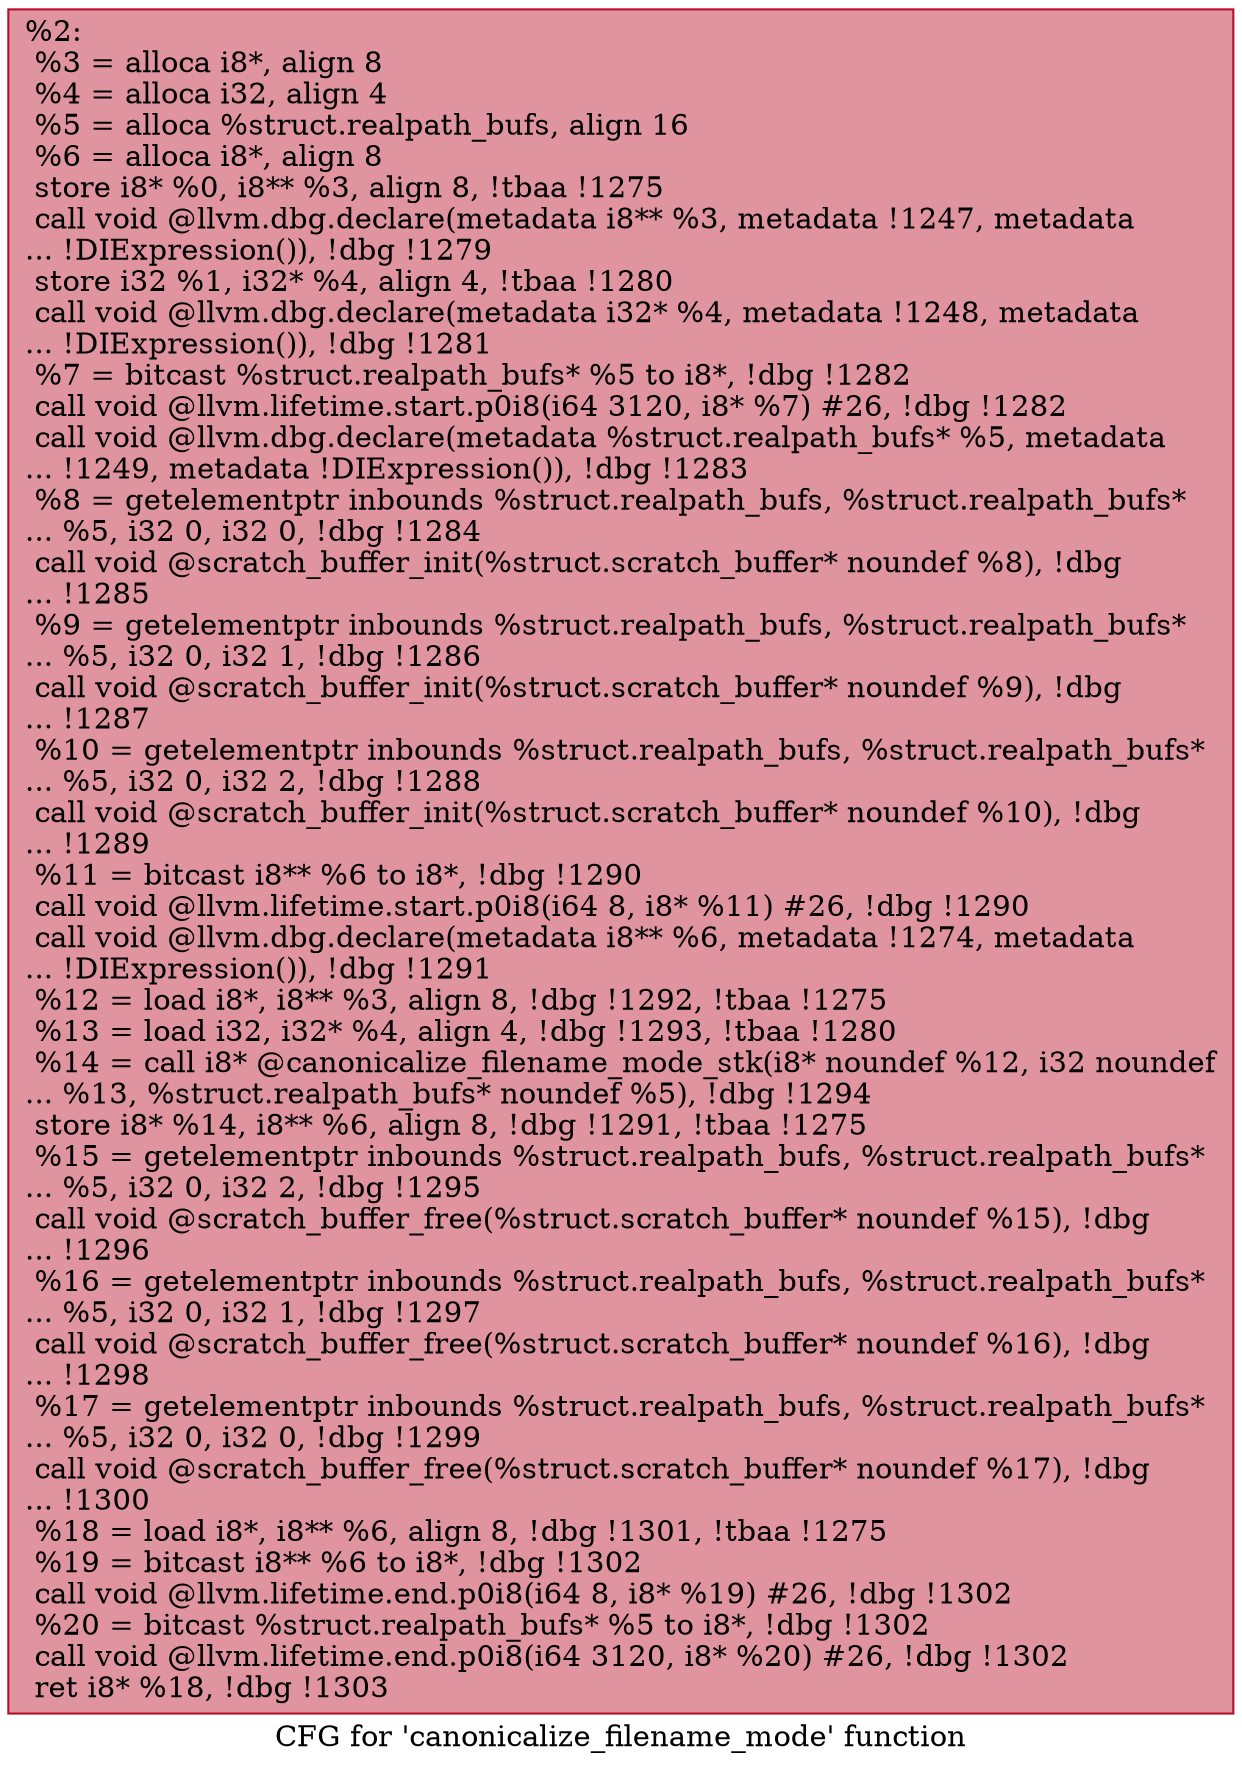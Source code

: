 digraph "CFG for 'canonicalize_filename_mode' function" {
	label="CFG for 'canonicalize_filename_mode' function";

	Node0x115d9c0 [shape=record,color="#b70d28ff", style=filled, fillcolor="#b70d2870",label="{%2:\l  %3 = alloca i8*, align 8\l  %4 = alloca i32, align 4\l  %5 = alloca %struct.realpath_bufs, align 16\l  %6 = alloca i8*, align 8\l  store i8* %0, i8** %3, align 8, !tbaa !1275\l  call void @llvm.dbg.declare(metadata i8** %3, metadata !1247, metadata\l... !DIExpression()), !dbg !1279\l  store i32 %1, i32* %4, align 4, !tbaa !1280\l  call void @llvm.dbg.declare(metadata i32* %4, metadata !1248, metadata\l... !DIExpression()), !dbg !1281\l  %7 = bitcast %struct.realpath_bufs* %5 to i8*, !dbg !1282\l  call void @llvm.lifetime.start.p0i8(i64 3120, i8* %7) #26, !dbg !1282\l  call void @llvm.dbg.declare(metadata %struct.realpath_bufs* %5, metadata\l... !1249, metadata !DIExpression()), !dbg !1283\l  %8 = getelementptr inbounds %struct.realpath_bufs, %struct.realpath_bufs*\l... %5, i32 0, i32 0, !dbg !1284\l  call void @scratch_buffer_init(%struct.scratch_buffer* noundef %8), !dbg\l... !1285\l  %9 = getelementptr inbounds %struct.realpath_bufs, %struct.realpath_bufs*\l... %5, i32 0, i32 1, !dbg !1286\l  call void @scratch_buffer_init(%struct.scratch_buffer* noundef %9), !dbg\l... !1287\l  %10 = getelementptr inbounds %struct.realpath_bufs, %struct.realpath_bufs*\l... %5, i32 0, i32 2, !dbg !1288\l  call void @scratch_buffer_init(%struct.scratch_buffer* noundef %10), !dbg\l... !1289\l  %11 = bitcast i8** %6 to i8*, !dbg !1290\l  call void @llvm.lifetime.start.p0i8(i64 8, i8* %11) #26, !dbg !1290\l  call void @llvm.dbg.declare(metadata i8** %6, metadata !1274, metadata\l... !DIExpression()), !dbg !1291\l  %12 = load i8*, i8** %3, align 8, !dbg !1292, !tbaa !1275\l  %13 = load i32, i32* %4, align 4, !dbg !1293, !tbaa !1280\l  %14 = call i8* @canonicalize_filename_mode_stk(i8* noundef %12, i32 noundef\l... %13, %struct.realpath_bufs* noundef %5), !dbg !1294\l  store i8* %14, i8** %6, align 8, !dbg !1291, !tbaa !1275\l  %15 = getelementptr inbounds %struct.realpath_bufs, %struct.realpath_bufs*\l... %5, i32 0, i32 2, !dbg !1295\l  call void @scratch_buffer_free(%struct.scratch_buffer* noundef %15), !dbg\l... !1296\l  %16 = getelementptr inbounds %struct.realpath_bufs, %struct.realpath_bufs*\l... %5, i32 0, i32 1, !dbg !1297\l  call void @scratch_buffer_free(%struct.scratch_buffer* noundef %16), !dbg\l... !1298\l  %17 = getelementptr inbounds %struct.realpath_bufs, %struct.realpath_bufs*\l... %5, i32 0, i32 0, !dbg !1299\l  call void @scratch_buffer_free(%struct.scratch_buffer* noundef %17), !dbg\l... !1300\l  %18 = load i8*, i8** %6, align 8, !dbg !1301, !tbaa !1275\l  %19 = bitcast i8** %6 to i8*, !dbg !1302\l  call void @llvm.lifetime.end.p0i8(i64 8, i8* %19) #26, !dbg !1302\l  %20 = bitcast %struct.realpath_bufs* %5 to i8*, !dbg !1302\l  call void @llvm.lifetime.end.p0i8(i64 3120, i8* %20) #26, !dbg !1302\l  ret i8* %18, !dbg !1303\l}"];
}
